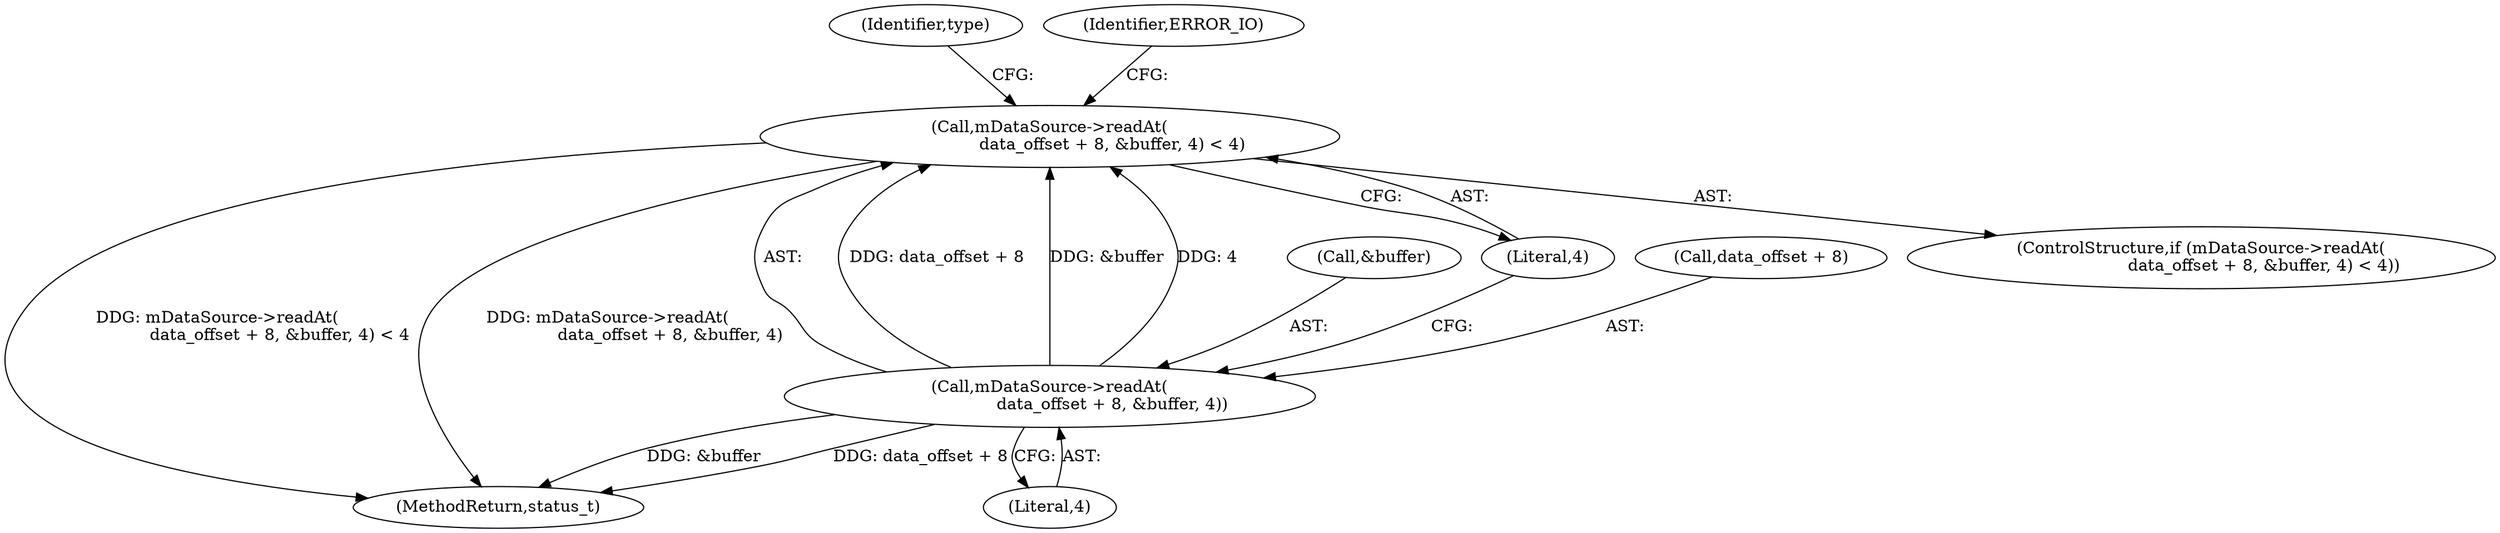 digraph "0_Android_463a6f807e187828442949d1924e143cf07778c6@API" {
"1002604" [label="(Call,mDataSource->readAt(\n                        data_offset + 8, &buffer, 4) < 4)"];
"1002605" [label="(Call,mDataSource->readAt(\n                        data_offset + 8, &buffer, 4))"];
"1002609" [label="(Call,&buffer)"];
"1002612" [label="(Literal,4)"];
"1002618" [label="(Identifier,type)"];
"1002603" [label="(ControlStructure,if (mDataSource->readAt(\n                        data_offset + 8, &buffer, 4) < 4))"];
"1002605" [label="(Call,mDataSource->readAt(\n                        data_offset + 8, &buffer, 4))"];
"1002615" [label="(Identifier,ERROR_IO)"];
"1002918" [label="(MethodReturn,status_t)"];
"1002611" [label="(Literal,4)"];
"1002606" [label="(Call,data_offset + 8)"];
"1002604" [label="(Call,mDataSource->readAt(\n                        data_offset + 8, &buffer, 4) < 4)"];
"1002604" -> "1002603"  [label="AST: "];
"1002604" -> "1002612"  [label="CFG: "];
"1002605" -> "1002604"  [label="AST: "];
"1002612" -> "1002604"  [label="AST: "];
"1002615" -> "1002604"  [label="CFG: "];
"1002618" -> "1002604"  [label="CFG: "];
"1002604" -> "1002918"  [label="DDG: mDataSource->readAt(\n                        data_offset + 8, &buffer, 4) < 4"];
"1002604" -> "1002918"  [label="DDG: mDataSource->readAt(\n                        data_offset + 8, &buffer, 4)"];
"1002605" -> "1002604"  [label="DDG: data_offset + 8"];
"1002605" -> "1002604"  [label="DDG: &buffer"];
"1002605" -> "1002604"  [label="DDG: 4"];
"1002605" -> "1002611"  [label="CFG: "];
"1002606" -> "1002605"  [label="AST: "];
"1002609" -> "1002605"  [label="AST: "];
"1002611" -> "1002605"  [label="AST: "];
"1002612" -> "1002605"  [label="CFG: "];
"1002605" -> "1002918"  [label="DDG: &buffer"];
"1002605" -> "1002918"  [label="DDG: data_offset + 8"];
}
